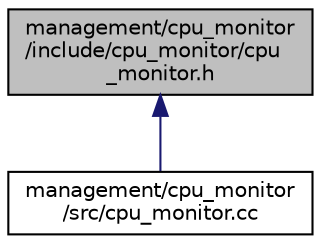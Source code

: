digraph "management/cpu_monitor/include/cpu_monitor/cpu_monitor.h"
{
 // LATEX_PDF_SIZE
  edge [fontname="Helvetica",fontsize="10",labelfontname="Helvetica",labelfontsize="10"];
  node [fontname="Helvetica",fontsize="10",shape=record];
  Node1 [label="management/cpu_monitor\l/include/cpu_monitor/cpu\l_monitor.h",height=0.2,width=0.4,color="black", fillcolor="grey75", style="filled", fontcolor="black",tooltip=" "];
  Node1 -> Node2 [dir="back",color="midnightblue",fontsize="10",style="solid",fontname="Helvetica"];
  Node2 [label="management/cpu_monitor\l/src/cpu_monitor.cc",height=0.2,width=0.4,color="black", fillcolor="white", style="filled",URL="$cpu__monitor_8cc.html",tooltip=" "];
}

